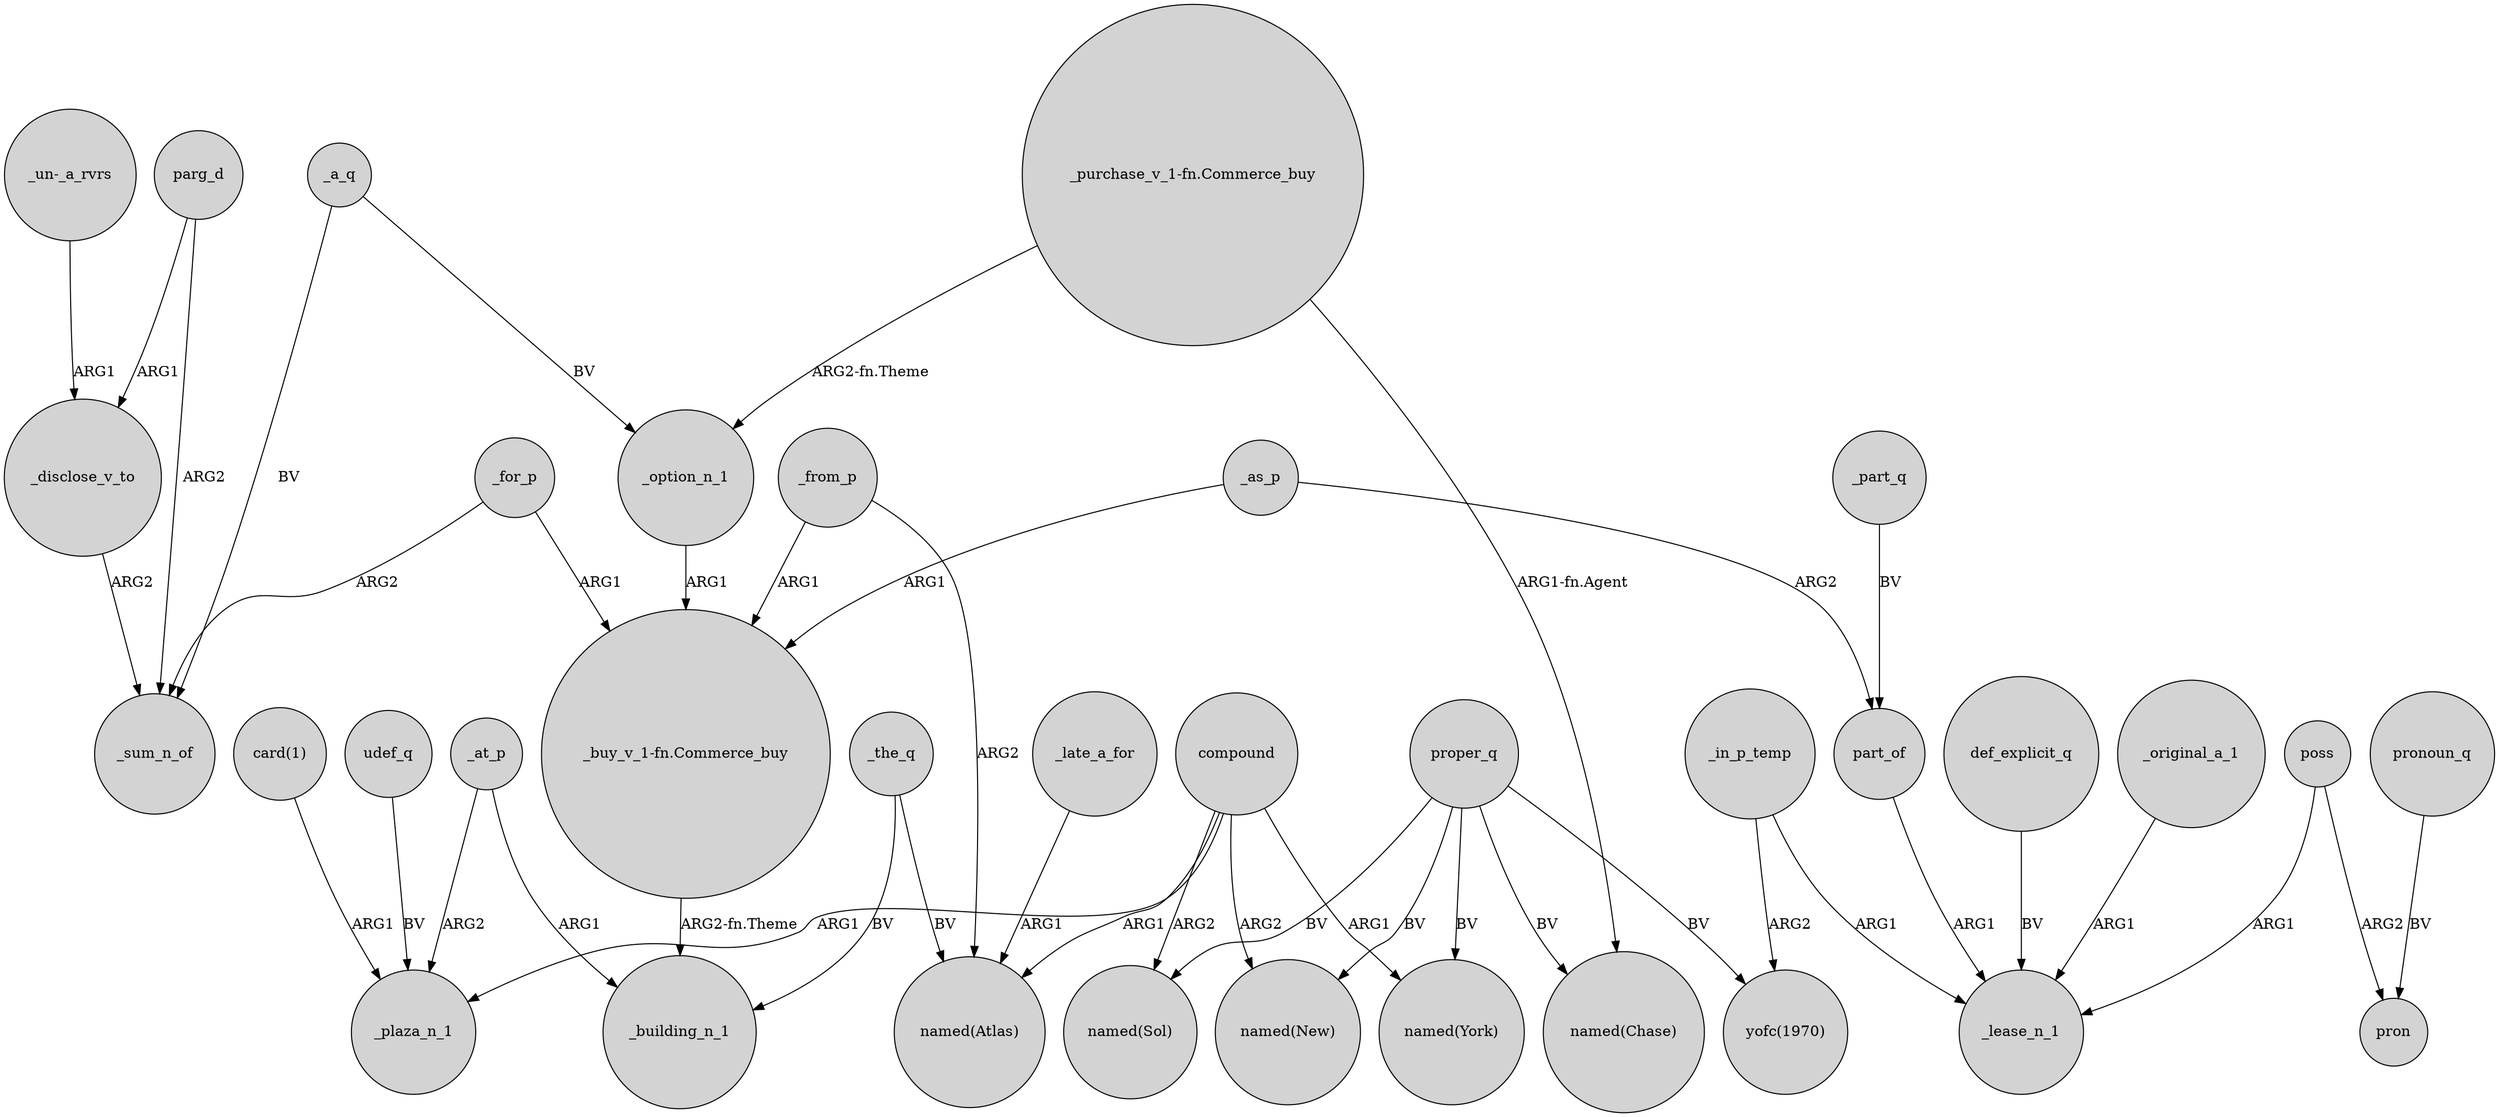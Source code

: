 digraph {
	node [shape=circle style=filled]
	parg_d -> _sum_n_of [label=ARG2]
	_late_a_for -> "named(Atlas)" [label=ARG1]
	compound -> "named(Atlas)" [label=ARG1]
	compound -> "named(Sol)" [label=ARG2]
	_in_p_temp -> _lease_n_1 [label=ARG1]
	"card(1)" -> _plaza_n_1 [label=ARG1]
	def_explicit_q -> _lease_n_1 [label=BV]
	_original_a_1 -> _lease_n_1 [label=ARG1]
	compound -> "named(New)" [label=ARG2]
	"_purchase_v_1-fn.Commerce_buy" -> "named(Chase)" [label="ARG1-fn.Agent"]
	_option_n_1 -> "_buy_v_1-fn.Commerce_buy" [label=ARG1]
	poss -> pron [label=ARG2]
	_as_p -> part_of [label=ARG2]
	proper_q -> "named(New)" [label=BV]
	udef_q -> _plaza_n_1 [label=BV]
	_from_p -> "named(Atlas)" [label=ARG2]
	proper_q -> "yofc(1970)" [label=BV]
	proper_q -> "named(Chase)" [label=BV]
	_at_p -> _building_n_1 [label=ARG1]
	_a_q -> _sum_n_of [label=BV]
	_the_q -> "named(Atlas)" [label=BV]
	_part_q -> part_of [label=BV]
	_at_p -> _plaza_n_1 [label=ARG2]
	"_un-_a_rvrs" -> _disclose_v_to [label=ARG1]
	_from_p -> "_buy_v_1-fn.Commerce_buy" [label=ARG1]
	parg_d -> _disclose_v_to [label=ARG1]
	pronoun_q -> pron [label=BV]
	_the_q -> _building_n_1 [label=BV]
	compound -> "named(York)" [label=ARG1]
	_in_p_temp -> "yofc(1970)" [label=ARG2]
	_as_p -> "_buy_v_1-fn.Commerce_buy" [label=ARG1]
	poss -> _lease_n_1 [label=ARG1]
	"_purchase_v_1-fn.Commerce_buy" -> _option_n_1 [label="ARG2-fn.Theme"]
	part_of -> _lease_n_1 [label=ARG1]
	_for_p -> "_buy_v_1-fn.Commerce_buy" [label=ARG1]
	proper_q -> "named(Sol)" [label=BV]
	"_buy_v_1-fn.Commerce_buy" -> _building_n_1 [label="ARG2-fn.Theme"]
	_disclose_v_to -> _sum_n_of [label=ARG2]
	_for_p -> _sum_n_of [label=ARG2]
	proper_q -> "named(York)" [label=BV]
	_a_q -> _option_n_1 [label=BV]
	compound -> _plaza_n_1 [label=ARG1]
}
